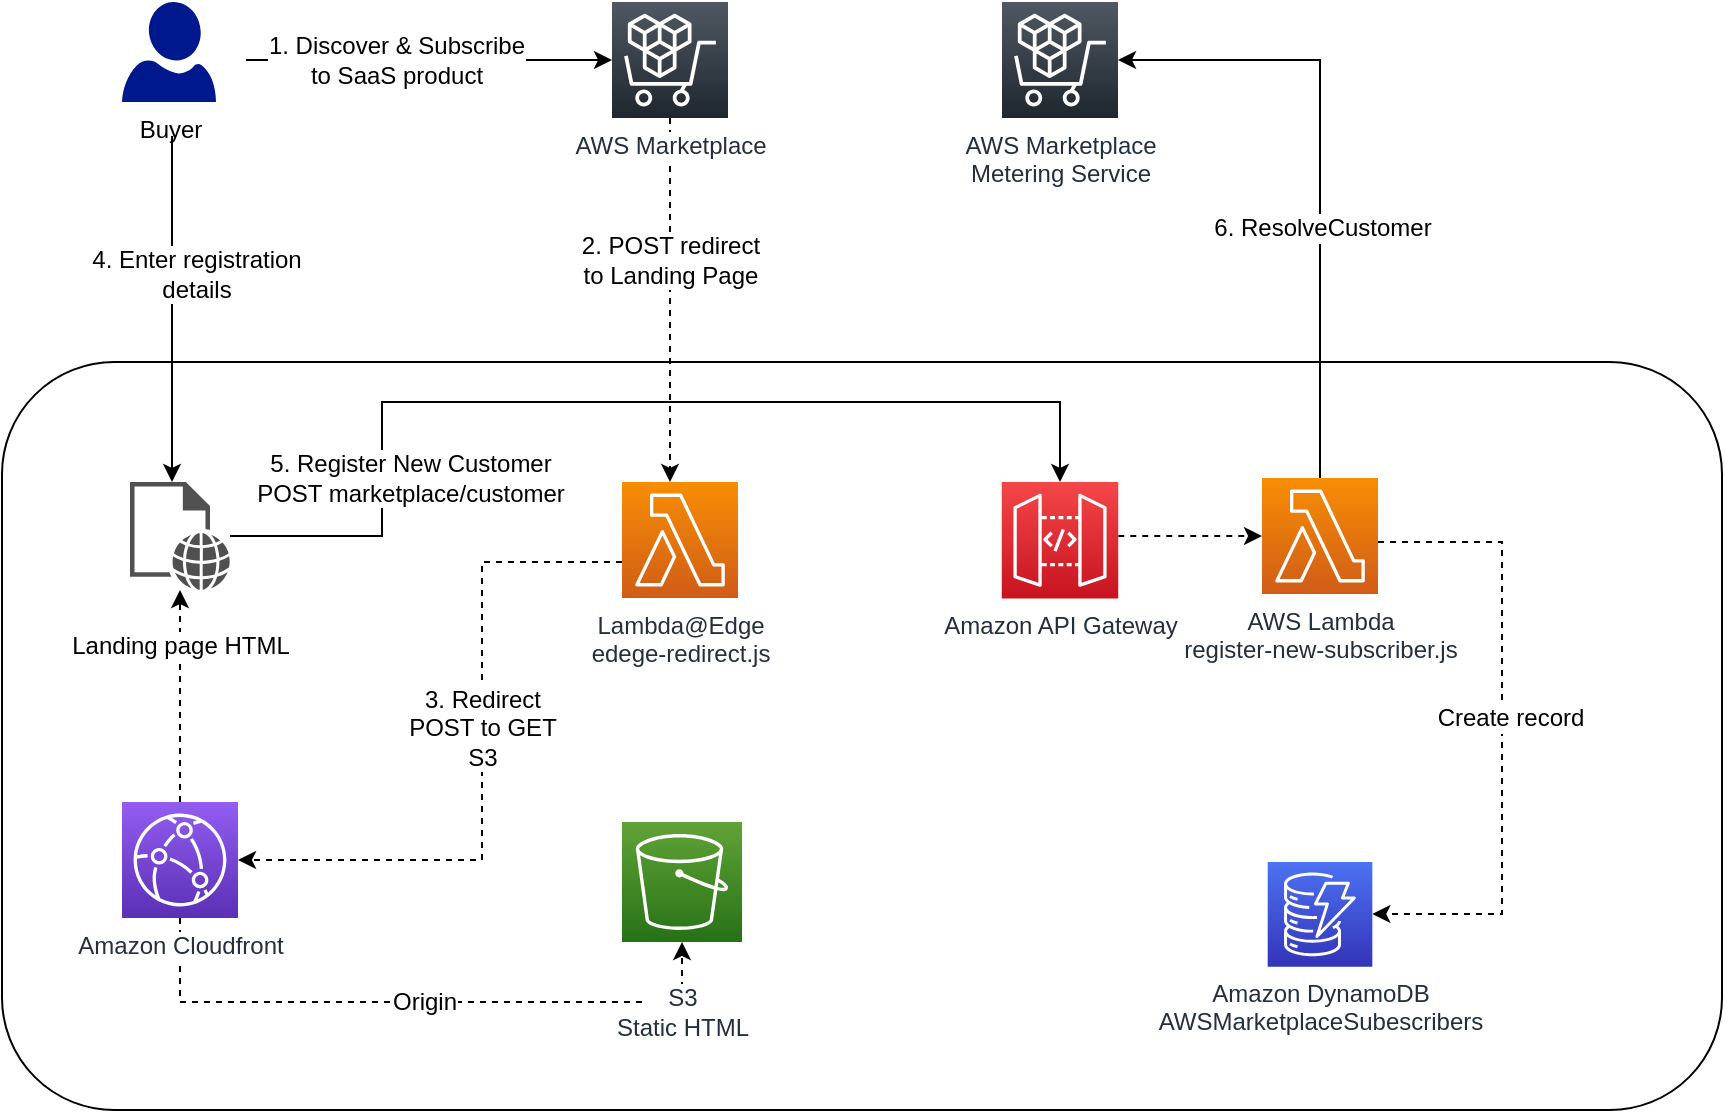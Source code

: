 <mxfile version="12.4.8" type="device"><diagram id="vOaW_M2EUiB265jeho9g" name="Page-1"><mxGraphModel dx="1172" dy="674" grid="1" gridSize="10" guides="1" tooltips="1" connect="1" arrows="1" fold="1" page="1" pageScale="1" pageWidth="1169" pageHeight="827" math="0" shadow="0"><root><mxCell id="0"/><mxCell id="1" parent="0"/><mxCell id="vAmwGeGmW27zsHp41nXN-1" value="" style="rounded=1;whiteSpace=wrap;html=1;strokeWidth=1;" vertex="1" parent="1"><mxGeometry x="250" y="230" width="860" height="374" as="geometry"/></mxCell><mxCell id="vAmwGeGmW27zsHp41nXN-3" value="" style="edgeStyle=orthogonalEdgeStyle;rounded=0;orthogonalLoop=1;jettySize=auto;html=1;strokeColor=#000000;" edge="1" parent="1" target="vAmwGeGmW27zsHp41nXN-9"><mxGeometry relative="1" as="geometry"><mxPoint x="372" y="79" as="sourcePoint"/><mxPoint x="434" y="120" as="targetPoint"/><Array as="points"><mxPoint x="564" y="79"/></Array></mxGeometry></mxCell><mxCell id="vAmwGeGmW27zsHp41nXN-4" value="1. Discover &amp;amp; Subscribe&lt;br&gt;to SaaS product" style="text;html=1;align=center;verticalAlign=middle;resizable=0;points=[];labelBackgroundColor=#ffffff;" vertex="1" connectable="0" parent="vAmwGeGmW27zsHp41nXN-3"><mxGeometry x="0.068" y="2" relative="1" as="geometry"><mxPoint x="-23" y="1.5" as="offset"/></mxGeometry></mxCell><mxCell id="vAmwGeGmW27zsHp41nXN-5" value="" style="edgeStyle=orthogonalEdgeStyle;rounded=0;orthogonalLoop=1;jettySize=auto;html=1;" edge="1" parent="1" target="vAmwGeGmW27zsHp41nXN-26"><mxGeometry relative="1" as="geometry"><mxPoint x="335" y="117" as="sourcePoint"/><mxPoint x="339" y="280" as="targetPoint"/><Array as="points"><mxPoint x="335" y="300"/><mxPoint x="343" y="300"/></Array></mxGeometry></mxCell><mxCell id="vAmwGeGmW27zsHp41nXN-6" value="4. Enter registration&lt;br&gt;details" style="text;html=1;align=center;verticalAlign=middle;resizable=0;points=[];labelBackgroundColor=#ffffff;" vertex="1" connectable="0" parent="vAmwGeGmW27zsHp41nXN-5"><mxGeometry x="-0.282" y="59" relative="1" as="geometry"><mxPoint x="-47" y="7" as="offset"/></mxGeometry></mxCell><mxCell id="vAmwGeGmW27zsHp41nXN-7" value="" style="edgeStyle=orthogonalEdgeStyle;rounded=0;orthogonalLoop=1;jettySize=auto;html=1;strokeColor=#000000;dashed=1;" edge="1" parent="1" source="vAmwGeGmW27zsHp41nXN-9" target="vAmwGeGmW27zsHp41nXN-17"><mxGeometry relative="1" as="geometry"><mxPoint x="495" y="300" as="targetPoint"/><Array as="points"><mxPoint x="584" y="240"/><mxPoint x="584" y="240"/></Array></mxGeometry></mxCell><mxCell id="vAmwGeGmW27zsHp41nXN-8" value="2. POST redirect &lt;br&gt;to Landing Page" style="text;html=1;align=center;verticalAlign=middle;resizable=0;points=[];labelBackgroundColor=#ffffff;" vertex="1" connectable="0" parent="vAmwGeGmW27zsHp41nXN-7"><mxGeometry x="0.075" relative="1" as="geometry"><mxPoint y="-27" as="offset"/></mxGeometry></mxCell><mxCell id="vAmwGeGmW27zsHp41nXN-9" value="&lt;span style=&quot;background-color: rgb(255 , 255 , 255)&quot;&gt;AWS Marketplace&lt;/span&gt;" style="gradientDirection=north;outlineConnect=0;fontColor=#232F3E;gradientColor=#505863;fillColor=#1E262E;strokeColor=#ffffff;dashed=0;verticalLabelPosition=bottom;verticalAlign=top;align=center;html=1;fontSize=12;fontStyle=0;aspect=fixed;shape=mxgraph.aws4.resourceIcon;resIcon=mxgraph.aws4.marketplace;" vertex="1" parent="1"><mxGeometry x="555" y="50" width="58" height="58" as="geometry"/></mxCell><mxCell id="vAmwGeGmW27zsHp41nXN-10" value="" style="edgeStyle=orthogonalEdgeStyle;rounded=0;orthogonalLoop=1;jettySize=auto;html=1;startArrow=none;startFill=0;dashed=1;" edge="1" parent="1" source="vAmwGeGmW27zsHp41nXN-12" target="vAmwGeGmW27zsHp41nXN-13"><mxGeometry relative="1" as="geometry"><mxPoint x="346" y="423" as="targetPoint"/><Array as="points"><mxPoint x="339" y="550"/><mxPoint x="590" y="550"/></Array></mxGeometry></mxCell><mxCell id="vAmwGeGmW27zsHp41nXN-11" value="Origin" style="text;html=1;align=center;verticalAlign=middle;resizable=0;points=[];labelBackgroundColor=#ffffff;" vertex="1" connectable="0" parent="vAmwGeGmW27zsHp41nXN-10"><mxGeometry x="-0.279" y="21" relative="1" as="geometry"><mxPoint x="47" y="21" as="offset"/></mxGeometry></mxCell><mxCell id="vAmwGeGmW27zsHp41nXN-28" value="" style="edgeStyle=orthogonalEdgeStyle;rounded=0;orthogonalLoop=1;jettySize=auto;html=1;dashed=1;startArrow=none;startFill=0;" edge="1" parent="1" source="vAmwGeGmW27zsHp41nXN-12" target="vAmwGeGmW27zsHp41nXN-26"><mxGeometry relative="1" as="geometry"><mxPoint x="339" y="370" as="targetPoint"/></mxGeometry></mxCell><mxCell id="vAmwGeGmW27zsHp41nXN-12" value="&lt;span style=&quot;background-color: rgb(255 , 255 , 255)&quot;&gt;Amazon Cloudfront&lt;/span&gt;" style="outlineConnect=0;fontColor=#232F3E;gradientColor=#945DF2;gradientDirection=north;fillColor=#5A30B5;strokeColor=#ffffff;dashed=0;verticalLabelPosition=bottom;verticalAlign=top;align=center;html=1;fontSize=12;fontStyle=0;aspect=fixed;shape=mxgraph.aws4.resourceIcon;resIcon=mxgraph.aws4.cloudfront;" vertex="1" parent="1"><mxGeometry x="310" y="450" width="58" height="58" as="geometry"/></mxCell><mxCell id="vAmwGeGmW27zsHp41nXN-13" value="&lt;span style=&quot;background-color: rgb(255 , 255 , 255)&quot;&gt;&lt;br&gt;&amp;nbsp; &amp;nbsp; S3 &amp;nbsp; &amp;nbsp; &lt;br&gt;Static HTML&lt;/span&gt;" style="outlineConnect=0;fontColor=#232F3E;gradientColor=#60A337;gradientDirection=north;fillColor=#277116;strokeColor=#ffffff;dashed=0;verticalLabelPosition=bottom;verticalAlign=top;align=center;html=1;fontSize=12;fontStyle=0;aspect=fixed;shape=mxgraph.aws4.resourceIcon;resIcon=mxgraph.aws4.s3;" vertex="1" parent="1"><mxGeometry x="560" y="460" width="60" height="60" as="geometry"/></mxCell><mxCell id="vAmwGeGmW27zsHp41nXN-14" value="" style="edgeStyle=orthogonalEdgeStyle;rounded=0;orthogonalLoop=1;jettySize=auto;html=1;startArrow=none;startFill=0;dashed=1;" edge="1" parent="1" source="vAmwGeGmW27zsHp41nXN-17" target="vAmwGeGmW27zsHp41nXN-12"><mxGeometry relative="1" as="geometry"><mxPoint x="288.2" y="474" as="sourcePoint"/><mxPoint x="288" y="339.66" as="targetPoint"/><Array as="points"><mxPoint x="490" y="330"/><mxPoint x="490" y="479"/></Array></mxGeometry></mxCell><mxCell id="vAmwGeGmW27zsHp41nXN-15" value="3. Redirect&lt;br&gt;POST to GET &lt;br&gt;S3" style="text;html=1;align=center;verticalAlign=middle;resizable=0;points=[];labelBackgroundColor=#ffffff;" vertex="1" connectable="0" parent="vAmwGeGmW27zsHp41nXN-14"><mxGeometry x="-0.1" y="-1" relative="1" as="geometry"><mxPoint x="1" y="-1" as="offset"/></mxGeometry></mxCell><mxCell id="vAmwGeGmW27zsHp41nXN-18" value="Buyer" style="aspect=fixed;pointerEvents=1;shadow=0;dashed=0;html=1;strokeColor=none;labelPosition=center;verticalLabelPosition=bottom;verticalAlign=top;align=center;fillColor=#00188D;shape=mxgraph.azure.user" vertex="1" parent="1"><mxGeometry x="310" y="50" width="47" height="50" as="geometry"/></mxCell><mxCell id="vAmwGeGmW27zsHp41nXN-17" value="Lambda@Edge&lt;br&gt;edege-redirect.js" style="outlineConnect=0;fontColor=#232F3E;gradientColor=#F78E04;gradientDirection=north;fillColor=#D05C17;strokeColor=#ffffff;dashed=0;verticalLabelPosition=bottom;verticalAlign=top;align=center;html=1;fontSize=12;fontStyle=0;aspect=fixed;shape=mxgraph.aws4.resourceIcon;resIcon=mxgraph.aws4.lambda;" vertex="1" parent="1"><mxGeometry x="560" y="290" width="58" height="58" as="geometry"/></mxCell><mxCell id="vAmwGeGmW27zsHp41nXN-39" value="" style="edgeStyle=orthogonalEdgeStyle;rounded=0;orthogonalLoop=1;jettySize=auto;html=1;startArrow=none;startFill=0;" edge="1" parent="1" source="vAmwGeGmW27zsHp41nXN-26" target="vAmwGeGmW27zsHp41nXN-33"><mxGeometry relative="1" as="geometry"><mxPoint x="444" y="317" as="targetPoint"/><Array as="points"><mxPoint x="440" y="317"/><mxPoint x="440" y="250"/><mxPoint x="779" y="250"/></Array></mxGeometry></mxCell><mxCell id="vAmwGeGmW27zsHp41nXN-40" value="5. Register New Customer&lt;br&gt;POST marketplace/customer" style="text;html=1;align=center;verticalAlign=middle;resizable=0;points=[];labelBackgroundColor=#ffffff;" vertex="1" connectable="0" parent="vAmwGeGmW27zsHp41nXN-39"><mxGeometry x="-0.337" y="1" relative="1" as="geometry"><mxPoint x="-16" y="39" as="offset"/></mxGeometry></mxCell><mxCell id="vAmwGeGmW27zsHp41nXN-26" value="&lt;br&gt;&lt;span style=&quot;background-color: rgb(255 , 255 , 255)&quot;&gt;Landing page HTML&lt;/span&gt;" style="pointerEvents=1;shadow=0;dashed=0;html=1;strokeColor=none;fillColor=#505050;labelPosition=center;verticalLabelPosition=bottom;verticalAlign=top;outlineConnect=0;align=center;shape=mxgraph.office.concepts.web_page;" vertex="1" parent="1"><mxGeometry x="314" y="290" width="50" height="54" as="geometry"/></mxCell><mxCell id="vAmwGeGmW27zsHp41nXN-30" value="" style="edgeStyle=orthogonalEdgeStyle;rounded=0;orthogonalLoop=1;jettySize=auto;html=1;strokeColor=#000000;" edge="1" parent="1" source="vAmwGeGmW27zsHp41nXN-36" target="vAmwGeGmW27zsHp41nXN-32"><mxGeometry relative="1" as="geometry"><mxPoint x="921.24" y="244" as="sourcePoint"/><mxPoint x="809.24" y="73" as="targetPoint"/><Array as="points"><mxPoint x="909" y="79"/></Array></mxGeometry></mxCell><mxCell id="vAmwGeGmW27zsHp41nXN-31" value="6. ResolveCustomer" style="text;html=1;align=center;verticalAlign=middle;resizable=0;points=[];labelBackgroundColor=#ffffff;" vertex="1" connectable="0" parent="vAmwGeGmW27zsHp41nXN-30"><mxGeometry x="0.149" y="-2" relative="1" as="geometry"><mxPoint x="-1" y="53" as="offset"/></mxGeometry></mxCell><mxCell id="vAmwGeGmW27zsHp41nXN-32" value="AWS Marketplace&lt;br&gt;Metering Service" style="gradientDirection=north;outlineConnect=0;fontColor=#232F3E;gradientColor=#505863;fillColor=#1E262E;strokeColor=#ffffff;dashed=0;verticalLabelPosition=bottom;verticalAlign=top;align=center;html=1;fontSize=12;fontStyle=0;aspect=fixed;shape=mxgraph.aws4.resourceIcon;resIcon=mxgraph.aws4.marketplace;" vertex="1" parent="1"><mxGeometry x="750" y="50" width="58" height="58" as="geometry"/></mxCell><mxCell id="vAmwGeGmW27zsHp41nXN-42" value="" style="edgeStyle=orthogonalEdgeStyle;rounded=0;orthogonalLoop=1;jettySize=auto;html=1;startArrow=none;startFill=0;dashed=1;" edge="1" parent="1" source="vAmwGeGmW27zsHp41nXN-33" target="vAmwGeGmW27zsHp41nXN-36"><mxGeometry relative="1" as="geometry"><mxPoint x="888.12" y="319.12" as="targetPoint"/><Array as="points"><mxPoint x="850" y="317"/><mxPoint x="850" y="317"/></Array></mxGeometry></mxCell><mxCell id="vAmwGeGmW27zsHp41nXN-33" value="Amazon API Gateway" style="outlineConnect=0;fontColor=#232F3E;gradientColor=#F54749;gradientDirection=north;fillColor=#C7131F;strokeColor=#ffffff;dashed=0;verticalLabelPosition=bottom;verticalAlign=top;align=center;html=1;fontSize=12;fontStyle=0;aspect=fixed;shape=mxgraph.aws4.resourceIcon;resIcon=mxgraph.aws4.api_gateway;" vertex="1" parent="1"><mxGeometry x="749.88" y="290" width="58.24" height="58.24" as="geometry"/></mxCell><mxCell id="vAmwGeGmW27zsHp41nXN-34" value="" style="edgeStyle=orthogonalEdgeStyle;rounded=0;orthogonalLoop=1;jettySize=auto;html=1;startArrow=none;startFill=0;strokeColor=#000000;dashed=1;" edge="1" parent="1" source="vAmwGeGmW27zsHp41nXN-36" target="vAmwGeGmW27zsHp41nXN-37"><mxGeometry relative="1" as="geometry"><mxPoint x="911.24" y="559" as="targetPoint"/><Array as="points"><mxPoint x="1000" y="320"/><mxPoint x="1000" y="506"/></Array></mxGeometry></mxCell><mxCell id="vAmwGeGmW27zsHp41nXN-35" value="Create record" style="text;html=1;align=center;verticalAlign=middle;resizable=0;points=[];labelBackgroundColor=#ffffff;" vertex="1" connectable="0" parent="vAmwGeGmW27zsHp41nXN-34"><mxGeometry x="-0.013" y="5" relative="1" as="geometry"><mxPoint x="-1" y="-5" as="offset"/></mxGeometry></mxCell><mxCell id="vAmwGeGmW27zsHp41nXN-36" value="AWS Lambda&lt;br&gt;register-new-subscriber.js" style="outlineConnect=0;fontColor=#232F3E;gradientColor=#F78E04;gradientDirection=north;fillColor=#D05C17;strokeColor=#ffffff;dashed=0;verticalLabelPosition=bottom;verticalAlign=top;align=center;html=1;fontSize=12;fontStyle=0;aspect=fixed;shape=mxgraph.aws4.resourceIcon;resIcon=mxgraph.aws4.lambda;" vertex="1" parent="1"><mxGeometry x="880" y="288" width="58" height="58" as="geometry"/></mxCell><mxCell id="vAmwGeGmW27zsHp41nXN-37" value="&lt;span style=&quot;background-color: rgb(255 , 255 , 255)&quot;&gt;Amazon DynamoDB&lt;br&gt;AWSMarketplaceSubescribers&lt;/span&gt;" style="outlineConnect=0;fontColor=#232F3E;gradientColor=#4D72F3;gradientDirection=north;fillColor=#3334B9;strokeColor=#ffffff;dashed=0;verticalLabelPosition=bottom;verticalAlign=top;align=center;html=1;fontSize=12;fontStyle=0;aspect=fixed;shape=mxgraph.aws4.resourceIcon;resIcon=mxgraph.aws4.dynamodb;" vertex="1" parent="1"><mxGeometry x="882.84" y="480" width="52.33" height="52.33" as="geometry"/></mxCell></root></mxGraphModel></diagram></mxfile>